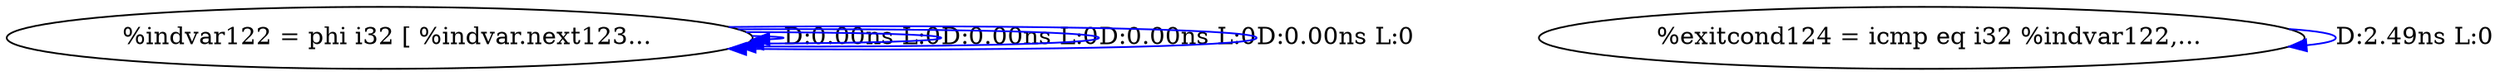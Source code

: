 digraph {
Node0x36e55b0[label="  %indvar122 = phi i32 [ %indvar.next123..."];
Node0x36e55b0 -> Node0x36e55b0[label="D:0.00ns L:0",color=blue];
Node0x36e55b0 -> Node0x36e55b0[label="D:0.00ns L:0",color=blue];
Node0x36e55b0 -> Node0x36e55b0[label="D:0.00ns L:0",color=blue];
Node0x36e55b0 -> Node0x36e55b0[label="D:0.00ns L:0",color=blue];
Node0x36e5690[label="  %exitcond124 = icmp eq i32 %indvar122,..."];
Node0x36e5690 -> Node0x36e5690[label="D:2.49ns L:0",color=blue];
}

